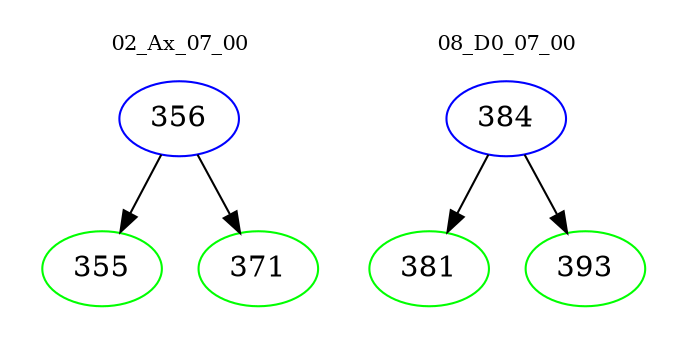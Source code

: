 digraph{
subgraph cluster_0 {
color = white
label = "02_Ax_07_00";
fontsize=10;
T0_356 [label="356", color="blue"]
T0_356 -> T0_355 [color="black"]
T0_355 [label="355", color="green"]
T0_356 -> T0_371 [color="black"]
T0_371 [label="371", color="green"]
}
subgraph cluster_1 {
color = white
label = "08_D0_07_00";
fontsize=10;
T1_384 [label="384", color="blue"]
T1_384 -> T1_381 [color="black"]
T1_381 [label="381", color="green"]
T1_384 -> T1_393 [color="black"]
T1_393 [label="393", color="green"]
}
}
